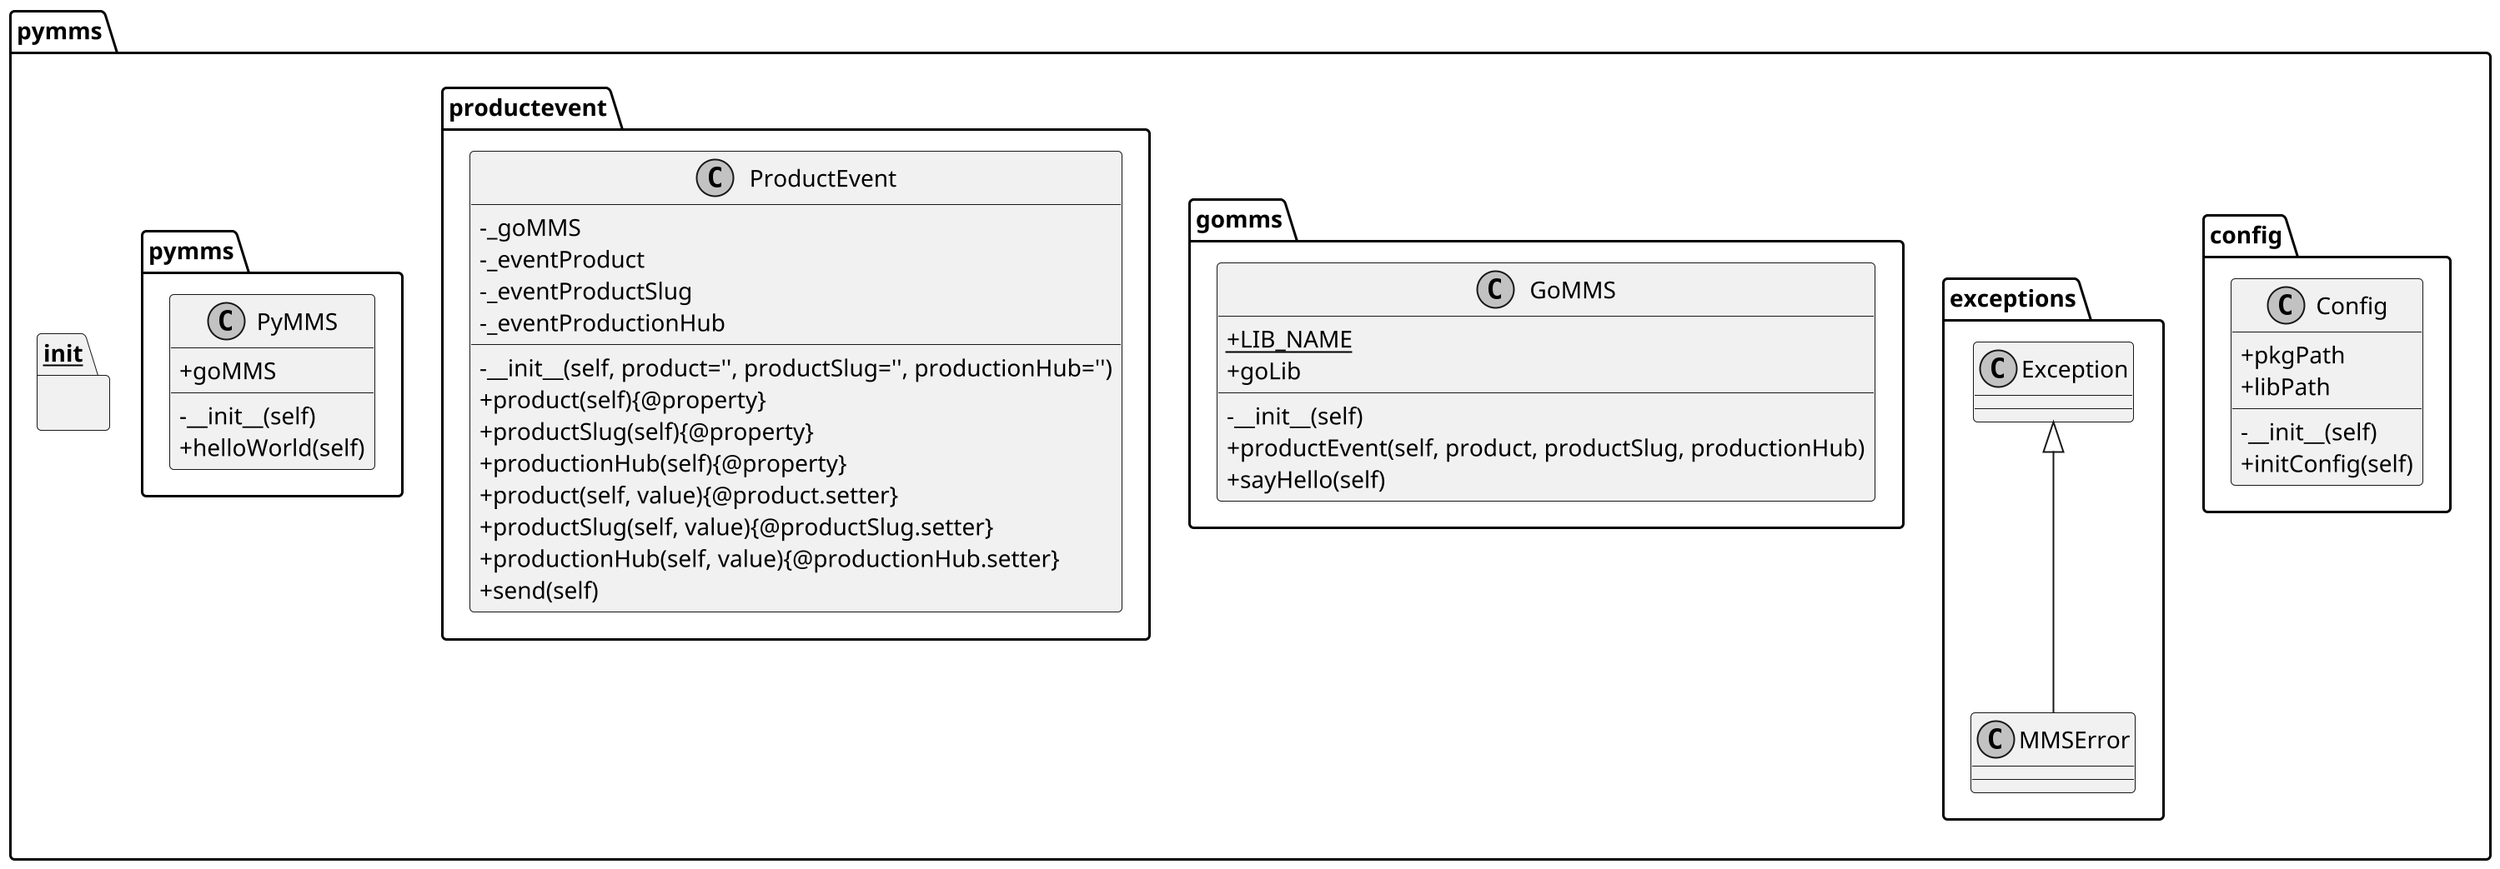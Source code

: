 @startuml
skinparam monochrome true
skinparam classAttributeIconSize 0
scale 2

namespace pymms {
  namespace __init__ {
  }
  namespace config {
    class Config {
      +pkgPath
      +libPath
      -__init__(self)
      +initConfig(self)
    }

  }
  namespace exceptions {
    Exception <|-- MMSError
    class MMSError {
    }

  }
  namespace gomms {
    class GoMMS {
      {static} +LIB_NAME
      +goLib
      -__init__(self)
      +productEvent(self, product, productSlug, productionHub)
      +sayHello(self)
    }

  }
  namespace productevent {
    class ProductEvent {
      -_goMMS
      -_eventProduct
      -_eventProductSlug
      -_eventProductionHub
      -__init__(self, product='', productSlug='', productionHub='')
      +product(self){@property}
      +productSlug(self){@property}
      +productionHub(self){@property}
      +product(self, value){@product.setter}
      +productSlug(self, value){@productSlug.setter}
      +productionHub(self, value){@productionHub.setter}
      +send(self)
    }

  }
  namespace pymms {
    class PyMMS {
      +goMMS
      -__init__(self)
      +helloWorld(self)
    }

  }
}
@enduml